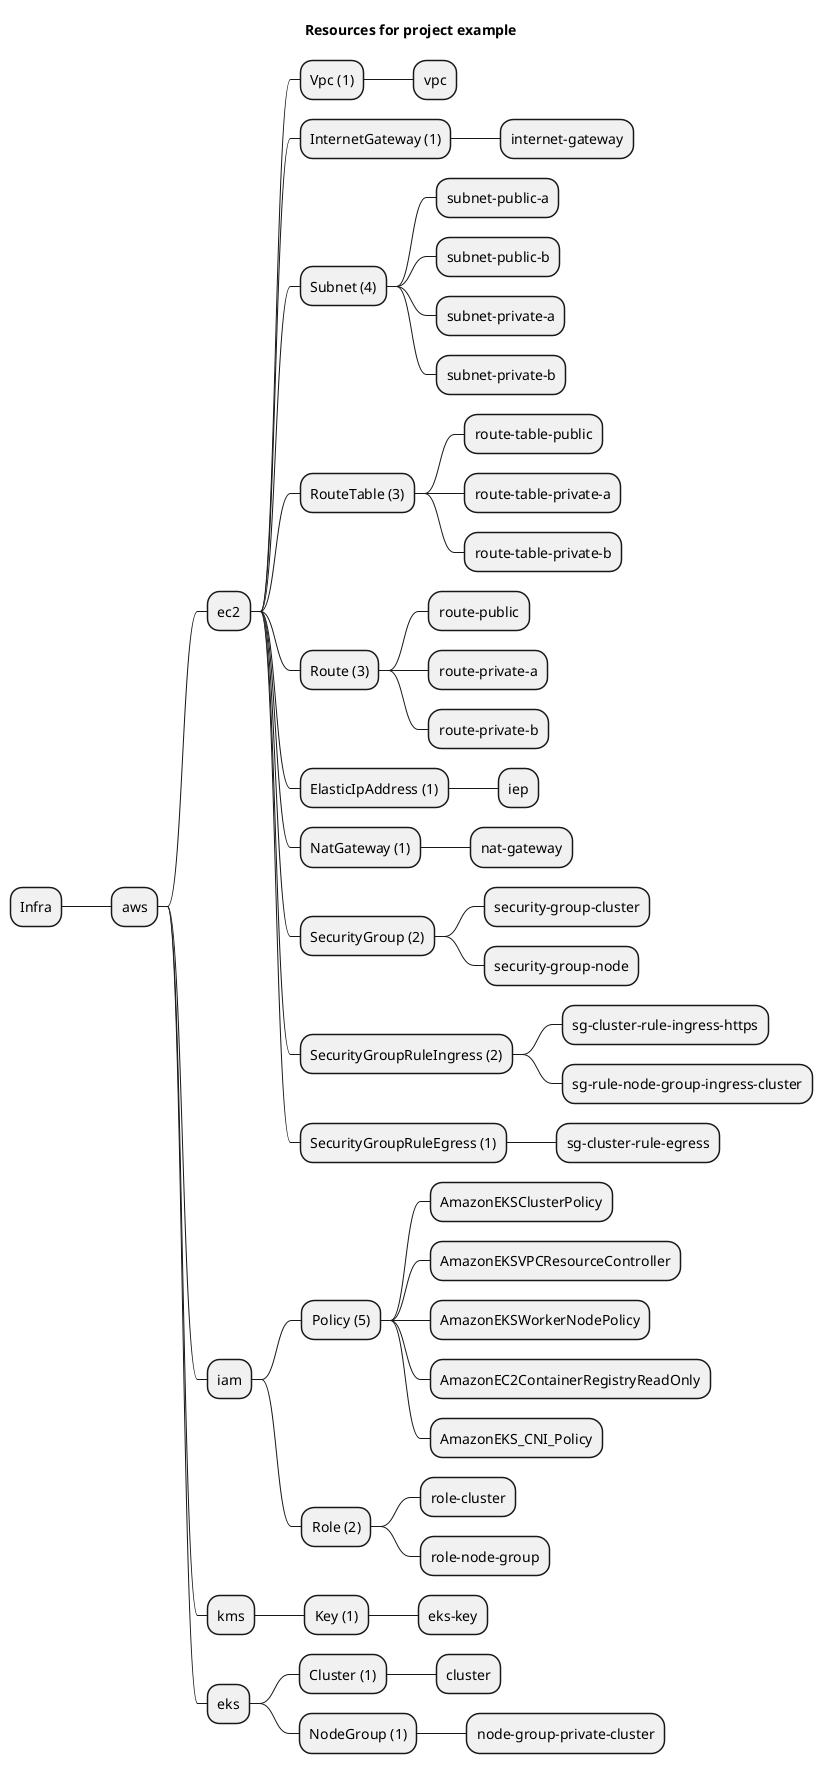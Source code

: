 @startmindmap
title Resources for project example
skinparam monochrome true
+ Infra
++ aws
+++ ec2
++++ Vpc (1)
+++++ vpc
++++ InternetGateway (1)
+++++ internet-gateway
++++ Subnet (4)
+++++ subnet-public-a
+++++ subnet-public-b
+++++ subnet-private-a
+++++ subnet-private-b
++++ RouteTable (3)
+++++ route-table-public
+++++ route-table-private-a
+++++ route-table-private-b
++++ Route (3)
+++++ route-public
+++++ route-private-a
+++++ route-private-b
++++ ElasticIpAddress (1)
+++++ iep
++++ NatGateway (1)
+++++ nat-gateway
++++ SecurityGroup (2)
+++++ security-group-cluster
+++++ security-group-node
++++ SecurityGroupRuleIngress (2)
+++++ sg-cluster-rule-ingress-https
+++++ sg-rule-node-group-ingress-cluster
++++ SecurityGroupRuleEgress (1)
+++++ sg-cluster-rule-egress
+++ iam
++++ Policy (5)
+++++ AmazonEKSClusterPolicy
+++++ AmazonEKSVPCResourceController
+++++ AmazonEKSWorkerNodePolicy
+++++ AmazonEC2ContainerRegistryReadOnly
+++++ AmazonEKS_CNI_Policy
++++ Role (2)
+++++ role-cluster
+++++ role-node-group
+++ kms
++++ Key (1)
+++++ eks-key
+++ eks
++++ Cluster (1)
+++++ cluster
++++ NodeGroup (1)
+++++ node-group-private-cluster
@endmindmap
